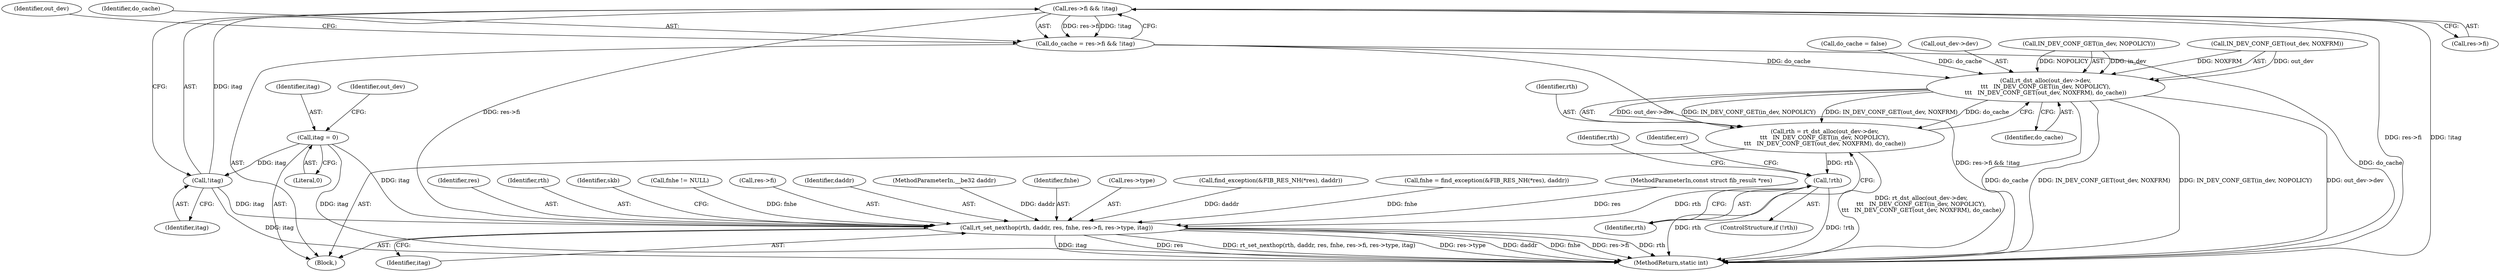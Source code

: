 digraph "0_linux_df4d92549f23e1c037e83323aff58a21b3de7fe0_0@pointer" {
"1000171" [label="(Call,res->fi && !itag)"];
"1000175" [label="(Call,!itag)"];
"1000120" [label="(Call,itag = 0)"];
"1000169" [label="(Call,do_cache = res->fi && !itag)"];
"1000269" [label="(Call,rt_dst_alloc(out_dev->dev,\n\t\t\t   IN_DEV_CONF_GET(in_dev, NOPOLICY),\n\t\t\t   IN_DEV_CONF_GET(out_dev, NOXFRM), do_cache))"];
"1000267" [label="(Call,rth = rt_dst_alloc(out_dev->dev,\n\t\t\t   IN_DEV_CONF_GET(in_dev, NOPOLICY),\n\t\t\t   IN_DEV_CONF_GET(out_dev, NOXFRM), do_cache))"];
"1000281" [label="(Call,!rth)"];
"1000358" [label="(Call,rt_set_nexthop(rth, daddr, res, fnhe, res->fi, res->type, itag))"];
"1000180" [label="(Identifier,out_dev)"];
"1000270" [label="(Call,out_dev->dev)"];
"1000369" [label="(Identifier,itag)"];
"1000169" [label="(Call,do_cache = res->fi && !itag)"];
"1000362" [label="(Identifier,fnhe)"];
"1000268" [label="(Identifier,rth)"];
"1000172" [label="(Call,res->fi)"];
"1000279" [label="(Identifier,do_cache)"];
"1000366" [label="(Call,res->type)"];
"1000228" [label="(Call,find_exception(&FIB_RES_NH(*res), daddr))"];
"1000226" [label="(Call,fnhe = find_exception(&FIB_RES_NH(*res), daddr))"];
"1000285" [label="(Identifier,err)"];
"1000273" [label="(Call,IN_DEV_CONF_GET(in_dev, NOPOLICY))"];
"1000104" [label="(MethodParameterIn,const struct fib_result *res)"];
"1000358" [label="(Call,rt_set_nexthop(rth, daddr, res, fnhe, res->fi, res->type, itag))"];
"1000120" [label="(Call,itag = 0)"];
"1000281" [label="(Call,!rth)"];
"1000124" [label="(Identifier,out_dev)"];
"1000276" [label="(Call,IN_DEV_CONF_GET(out_dev, NOXFRM))"];
"1000200" [label="(Call,do_cache = false)"];
"1000282" [label="(Identifier,rth)"];
"1000361" [label="(Identifier,res)"];
"1000359" [label="(Identifier,rth)"];
"1000371" [label="(Identifier,skb)"];
"1000175" [label="(Call,!itag)"];
"1000291" [label="(Identifier,rth)"];
"1000176" [label="(Identifier,itag)"];
"1000170" [label="(Identifier,do_cache)"];
"1000238" [label="(Call,fnhe != NULL)"];
"1000363" [label="(Call,res->fi)"];
"1000121" [label="(Identifier,itag)"];
"1000171" [label="(Call,res->fi && !itag)"];
"1000280" [label="(ControlStructure,if (!rth))"];
"1000122" [label="(Literal,0)"];
"1000269" [label="(Call,rt_dst_alloc(out_dev->dev,\n\t\t\t   IN_DEV_CONF_GET(in_dev, NOPOLICY),\n\t\t\t   IN_DEV_CONF_GET(out_dev, NOXFRM), do_cache))"];
"1000267" [label="(Call,rth = rt_dst_alloc(out_dev->dev,\n\t\t\t   IN_DEV_CONF_GET(in_dev, NOPOLICY),\n\t\t\t   IN_DEV_CONF_GET(out_dev, NOXFRM), do_cache))"];
"1000383" [label="(MethodReturn,static int)"];
"1000109" [label="(Block,)"];
"1000360" [label="(Identifier,daddr)"];
"1000106" [label="(MethodParameterIn,__be32 daddr)"];
"1000171" -> "1000169"  [label="AST: "];
"1000171" -> "1000172"  [label="CFG: "];
"1000171" -> "1000175"  [label="CFG: "];
"1000172" -> "1000171"  [label="AST: "];
"1000175" -> "1000171"  [label="AST: "];
"1000169" -> "1000171"  [label="CFG: "];
"1000171" -> "1000383"  [label="DDG: res->fi"];
"1000171" -> "1000383"  [label="DDG: !itag"];
"1000171" -> "1000169"  [label="DDG: res->fi"];
"1000171" -> "1000169"  [label="DDG: !itag"];
"1000175" -> "1000171"  [label="DDG: itag"];
"1000171" -> "1000358"  [label="DDG: res->fi"];
"1000175" -> "1000176"  [label="CFG: "];
"1000176" -> "1000175"  [label="AST: "];
"1000175" -> "1000383"  [label="DDG: itag"];
"1000120" -> "1000175"  [label="DDG: itag"];
"1000175" -> "1000358"  [label="DDG: itag"];
"1000120" -> "1000109"  [label="AST: "];
"1000120" -> "1000122"  [label="CFG: "];
"1000121" -> "1000120"  [label="AST: "];
"1000122" -> "1000120"  [label="AST: "];
"1000124" -> "1000120"  [label="CFG: "];
"1000120" -> "1000383"  [label="DDG: itag"];
"1000120" -> "1000358"  [label="DDG: itag"];
"1000169" -> "1000109"  [label="AST: "];
"1000170" -> "1000169"  [label="AST: "];
"1000180" -> "1000169"  [label="CFG: "];
"1000169" -> "1000383"  [label="DDG: res->fi && !itag"];
"1000169" -> "1000383"  [label="DDG: do_cache"];
"1000169" -> "1000269"  [label="DDG: do_cache"];
"1000269" -> "1000267"  [label="AST: "];
"1000269" -> "1000279"  [label="CFG: "];
"1000270" -> "1000269"  [label="AST: "];
"1000273" -> "1000269"  [label="AST: "];
"1000276" -> "1000269"  [label="AST: "];
"1000279" -> "1000269"  [label="AST: "];
"1000267" -> "1000269"  [label="CFG: "];
"1000269" -> "1000383"  [label="DDG: IN_DEV_CONF_GET(out_dev, NOXFRM)"];
"1000269" -> "1000383"  [label="DDG: IN_DEV_CONF_GET(in_dev, NOPOLICY)"];
"1000269" -> "1000383"  [label="DDG: out_dev->dev"];
"1000269" -> "1000383"  [label="DDG: do_cache"];
"1000269" -> "1000267"  [label="DDG: out_dev->dev"];
"1000269" -> "1000267"  [label="DDG: IN_DEV_CONF_GET(in_dev, NOPOLICY)"];
"1000269" -> "1000267"  [label="DDG: IN_DEV_CONF_GET(out_dev, NOXFRM)"];
"1000269" -> "1000267"  [label="DDG: do_cache"];
"1000273" -> "1000269"  [label="DDG: in_dev"];
"1000273" -> "1000269"  [label="DDG: NOPOLICY"];
"1000276" -> "1000269"  [label="DDG: out_dev"];
"1000276" -> "1000269"  [label="DDG: NOXFRM"];
"1000200" -> "1000269"  [label="DDG: do_cache"];
"1000267" -> "1000109"  [label="AST: "];
"1000268" -> "1000267"  [label="AST: "];
"1000282" -> "1000267"  [label="CFG: "];
"1000267" -> "1000383"  [label="DDG: rt_dst_alloc(out_dev->dev,\n\t\t\t   IN_DEV_CONF_GET(in_dev, NOPOLICY),\n\t\t\t   IN_DEV_CONF_GET(out_dev, NOXFRM), do_cache)"];
"1000267" -> "1000281"  [label="DDG: rth"];
"1000281" -> "1000280"  [label="AST: "];
"1000281" -> "1000282"  [label="CFG: "];
"1000282" -> "1000281"  [label="AST: "];
"1000285" -> "1000281"  [label="CFG: "];
"1000291" -> "1000281"  [label="CFG: "];
"1000281" -> "1000383"  [label="DDG: rth"];
"1000281" -> "1000383"  [label="DDG: !rth"];
"1000281" -> "1000358"  [label="DDG: rth"];
"1000358" -> "1000109"  [label="AST: "];
"1000358" -> "1000369"  [label="CFG: "];
"1000359" -> "1000358"  [label="AST: "];
"1000360" -> "1000358"  [label="AST: "];
"1000361" -> "1000358"  [label="AST: "];
"1000362" -> "1000358"  [label="AST: "];
"1000363" -> "1000358"  [label="AST: "];
"1000366" -> "1000358"  [label="AST: "];
"1000369" -> "1000358"  [label="AST: "];
"1000371" -> "1000358"  [label="CFG: "];
"1000358" -> "1000383"  [label="DDG: itag"];
"1000358" -> "1000383"  [label="DDG: res"];
"1000358" -> "1000383"  [label="DDG: rt_set_nexthop(rth, daddr, res, fnhe, res->fi, res->type, itag)"];
"1000358" -> "1000383"  [label="DDG: res->type"];
"1000358" -> "1000383"  [label="DDG: daddr"];
"1000358" -> "1000383"  [label="DDG: fnhe"];
"1000358" -> "1000383"  [label="DDG: res->fi"];
"1000358" -> "1000383"  [label="DDG: rth"];
"1000228" -> "1000358"  [label="DDG: daddr"];
"1000106" -> "1000358"  [label="DDG: daddr"];
"1000104" -> "1000358"  [label="DDG: res"];
"1000226" -> "1000358"  [label="DDG: fnhe"];
"1000238" -> "1000358"  [label="DDG: fnhe"];
}
